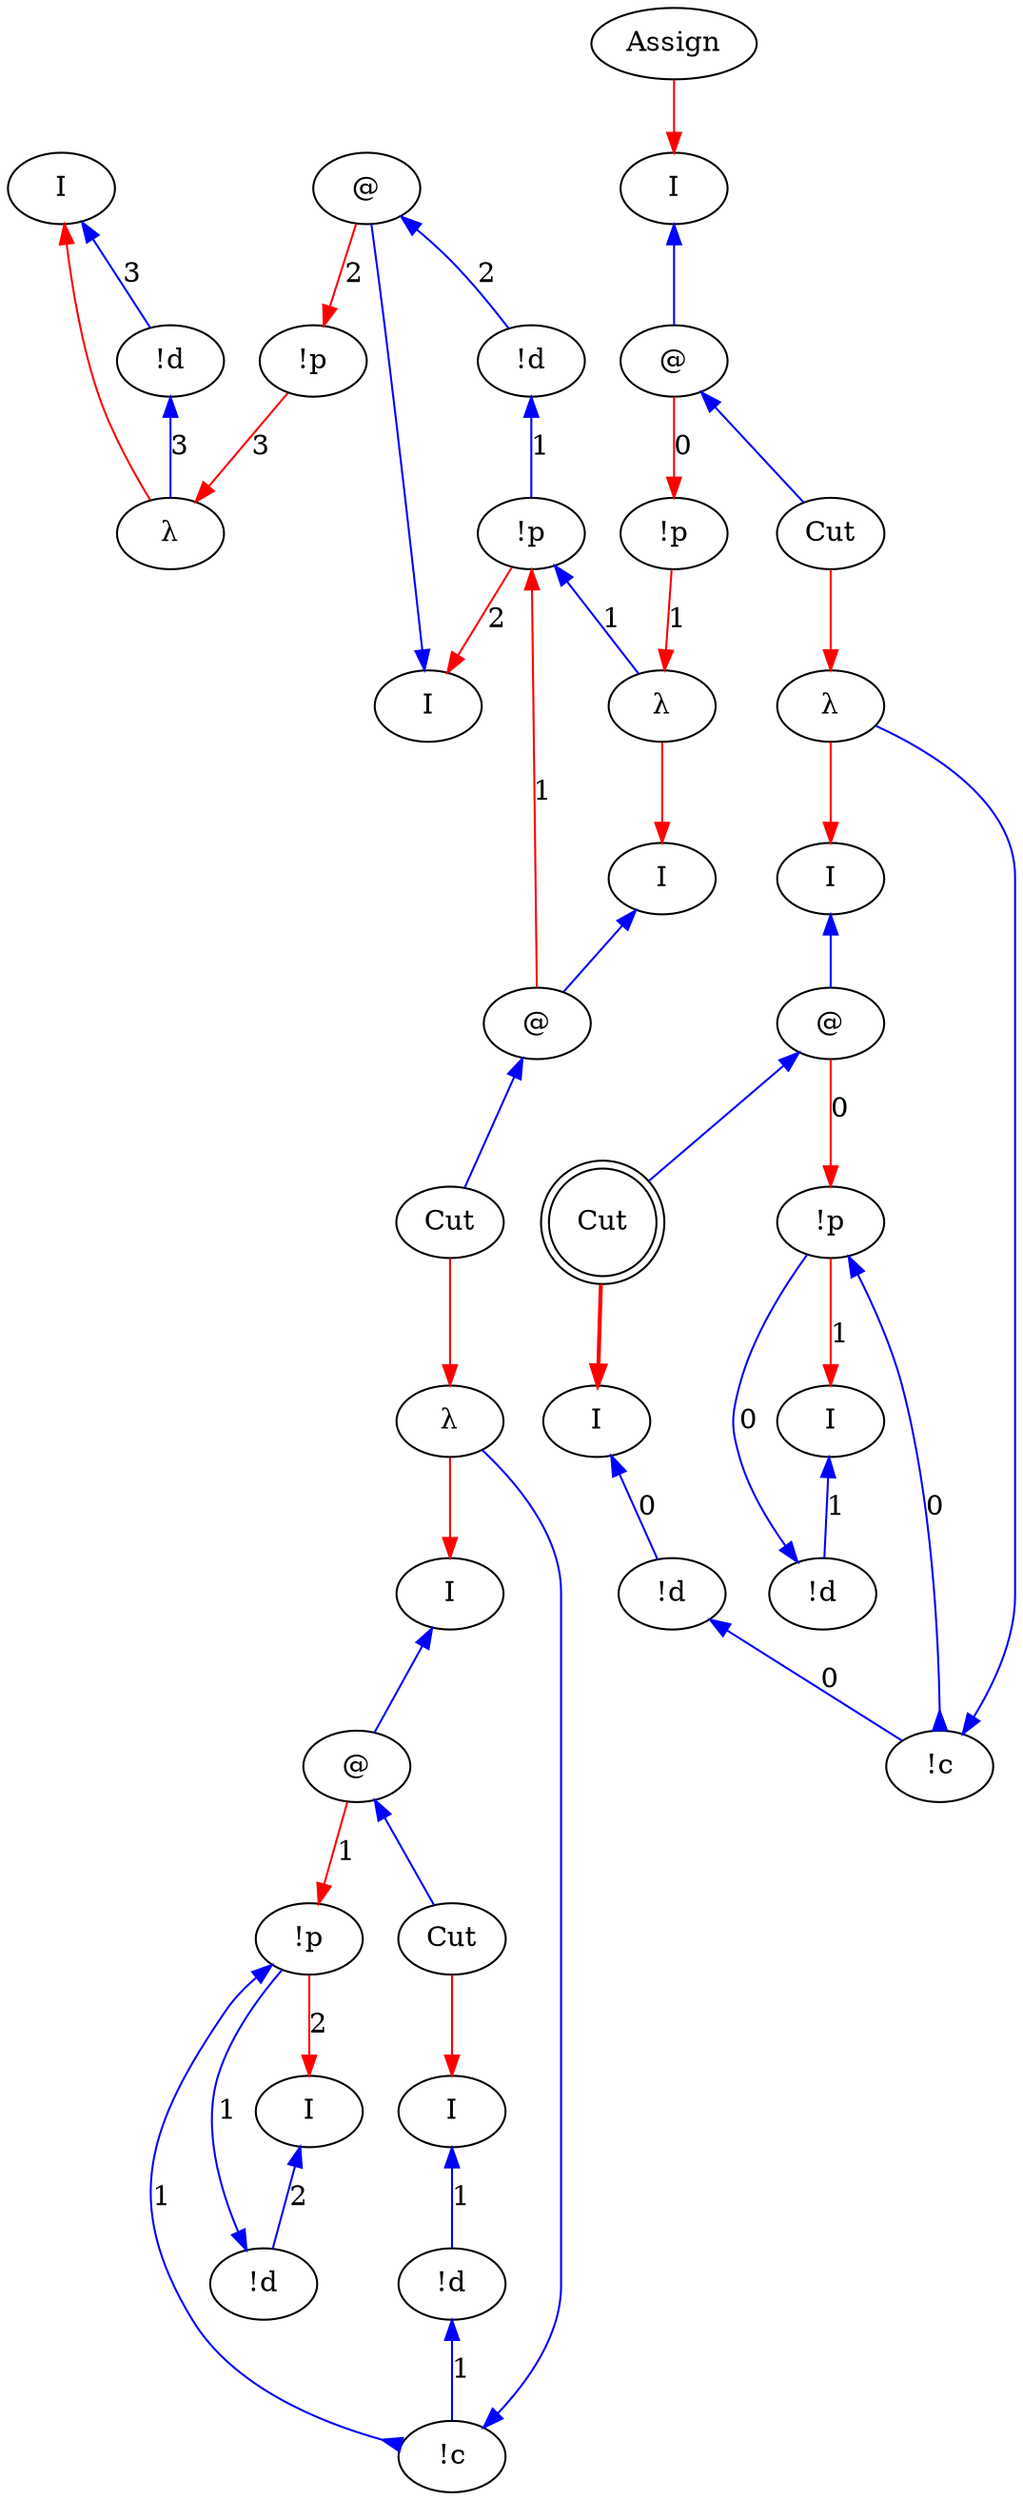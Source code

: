 digraph {
rankdir="TB"
"I0" [label="I"]
"!d1" [label="!d"]
"λ2" [label="λ"]
"!p3" [label="!p"]
"I4" [label="I"]
"@5" [label="@"]
"!d6" [label="!d"]
"!p7" [label="!p"]
"I8" [label="I"]
"@9" [label="@"]
"I10" [label="I"]
"!d11" [label="!d"]
"!p12" [label="!p"]
"I13" [label="I"]
"@14" [label="@"]
"I15" [label="I"]
"!d16" [label="!d"]
"Cut17" [label="Cut"]
"!c18" [label="!c"]
"λ19" [label="λ"]
"Cut20" [label="Cut"]
"λ21" [label="λ"]
"!p22" [label="!p"]
"I23" [label="I"]
"@24" [label="@"]
"I25" [label="I"]
"!d26" [label="!d"]
"!p27" [label="!p"]
"I28" [label="I"]
"@29" [label="@"]
"I30" [label="I"]
"!d31" [label="!d"]
"Cut32" [label="Cut",shape=doublecircle]
"!c33" [label="!c"]
"λ34" [label="λ"]
"Cut35" [label="Cut"]
"Assign36" [label="Assign"]
"!p7" -> "λ21"[color=blue,weight=1,tooltip="h34",label="1",arrowtail=normal,arrowhead=none,dir=both]
"!d6" -> "!p7"[color=blue,weight=1,tooltip="hf65",label="1",arrowtail=normal,arrowhead=none,dir=both]
"!d1" -> "λ2"[color=blue,weight=1,tooltip="i81",label="3",arrowtail=normal,arrowhead=none,dir=both]
"I0" -> "!d1"[color=blue,weight=1,tooltip="iret84",label="3",arrowtail=normal,arrowhead=none,dir=both]
"I28" -> "@29"[color=blue,weight=1,tooltip="lret19",arrowtail=normal,arrowhead=none,dir=both]
"I23" -> "@24"[color=blue,weight=1,tooltip="lret28",arrowtail=normal,arrowhead=none,dir=both]
"I13" -> "@14"[color=blue,weight=1,tooltip="lret53",arrowtail=normal,arrowhead=none,dir=both]
"I8" -> "@9"[color=blue,weight=1,tooltip="lret62",arrowtail=normal,arrowhead=none,dir=both]
"I4" -> "@5"[color=blue,weight=1,tooltip="lret75",arrowtail=normal,arrowhead=none,dir=both]
"@29" -> "Cut32"[color=blue,weight=1,tooltip="lval14",arrowtail=normal,arrowhead=none,dir=both]
"@9" -> "Cut20"[color=blue,weight=1,tooltip="lval38",arrowtail=normal,arrowhead=none,dir=both]
"@24" -> "Cut35"[color=blue,weight=1,tooltip="lval4",arrowtail=normal,arrowhead=none,dir=both]
"@14" -> "Cut17"[color=blue,weight=1,tooltip="lval48",arrowtail=normal,arrowhead=none,dir=both]
"@5" -> "!d6"[color=blue,weight=1,tooltip="lval70",label="2",arrowtail=normal,arrowhead=none,dir=both]
"@29" -> "!p27"[color=red,weight=2,tooltip="newrret18",label="0",arrowhead=normal,arrowtail=none,dir=both]
"@24" -> "!p22"[color=red,weight=2,tooltip="newrret27",label="0",arrowhead=normal,arrowtail=none,dir=both]
"@14" -> "!p12"[color=red,weight=2,tooltip="newrret52",label="1",arrowhead=normal,arrowtail=none,dir=both]
"@9" -> "!p7"[color=red,weight=2,tooltip="newrret61",label="1",arrowhead=normal,arrowtail=none,dir=both]
"@5" -> "!p3"[color=red,weight=2,tooltip="newrret74",label="2",arrowhead=normal,arrowtail=none,dir=both]
"!p27" -> "I25"[color=red,weight=2,tooltip="newrretf23",label="1",arrowhead=normal,arrowtail=none,dir=both]
"!p22" -> "λ21"[color=red,weight=2,tooltip="newrretf31",label="1",arrowhead=normal,arrowtail=none,dir=both]
"!p12" -> "I10"[color=red,weight=2,tooltip="newrretf57",label="2",arrowhead=normal,arrowtail=none,dir=both]
"!p7" -> "I4"[color=red,weight=2,tooltip="newrretf66",label="2",arrowhead=normal,arrowtail=none,dir=both]
"!p3" -> "λ2"[color=red,weight=2,tooltip="newrretf78",label="3",arrowhead=normal,arrowtail=none,dir=both]
"Assign36" -> "I23"[color=red,weight=2,tooltip="ret1",arrowhead=normal,arrowtail=none,dir=both]
"λ21" -> "I8"[color=red,weight=2,tooltip="ret35",arrowhead=normal,arrowtail=none,dir=both]
"λ19" -> "I13"[color=red,weight=2,tooltip="ret42",arrowhead=normal,arrowtail=none,dir=both]
"λ34" -> "I28"[color=red,weight=2,tooltip="ret8",arrowhead=normal,arrowtail=none,dir=both]
"λ2" -> "I0"[color=red,weight=2,tooltip="ret82",arrowhead=normal,arrowtail=none,dir=both]
"Cut32" -> "I30"[color=red,weight=2,tooltip="rval15",arrowhead=normal,arrowtail=none,penwidth=2,dir=both]
"Cut20" -> "λ19"[color=red,weight=2,tooltip="rval39",arrowhead=normal,arrowtail=none,dir=both]
"Cut17" -> "I15"[color=red,weight=2,tooltip="rval49",arrowhead=normal,arrowtail=none,dir=both]
"Cut35" -> "λ34"[color=red,weight=2,tooltip="rval5",arrowhead=normal,arrowtail=none,dir=both]
"!c33" -> "λ34"[color=blue,weight=1,tooltip="x7",arrowtail=normal,arrowhead=none,dir=both]
"!d31" -> "!c33"[color=blue,weight=1,tooltip="xA9",label="0",arrowtail=normal,arrowhead=none,dir=both]
"!p27" -> "!c33"[color=blue,weight=1,tooltip="xB10",label="0",arrowtail=normal,arrowhead=inv,dir=both]
"!d26" -> "!p27"[color=blue,weight=1,tooltip="xBf22",label="0",arrowtail=normal,arrowhead=none,dir=both]
"I30" -> "!d31"[color=blue,weight=1,tooltip="xret17",label="0",arrowtail=normal,arrowhead=none,dir=both]
"I25" -> "!d26"[color=blue,weight=1,tooltip="xret26",label="1",arrowtail=normal,arrowhead=none,dir=both]
"!c18" -> "λ19"[color=blue,weight=1,tooltip="y41",arrowtail=normal,arrowhead=none,dir=both]
"!d16" -> "!c18"[color=blue,weight=1,tooltip="yA43",label="1",arrowtail=normal,arrowhead=none,dir=both]
"!p12" -> "!c18"[color=blue,weight=1,tooltip="yB44",label="1",arrowtail=normal,arrowhead=inv,dir=both]
"!d11" -> "!p12"[color=blue,weight=1,tooltip="yBf56",label="1",arrowtail=normal,arrowhead=none,dir=both]
"I15" -> "!d16"[color=blue,weight=1,tooltip="yret51",label="1",arrowtail=normal,arrowhead=none,dir=both]
"I10" -> "!d11"[color=blue,weight=1,tooltip="yret60",label="2",arrowtail=normal,arrowhead=none,dir=both]
}
